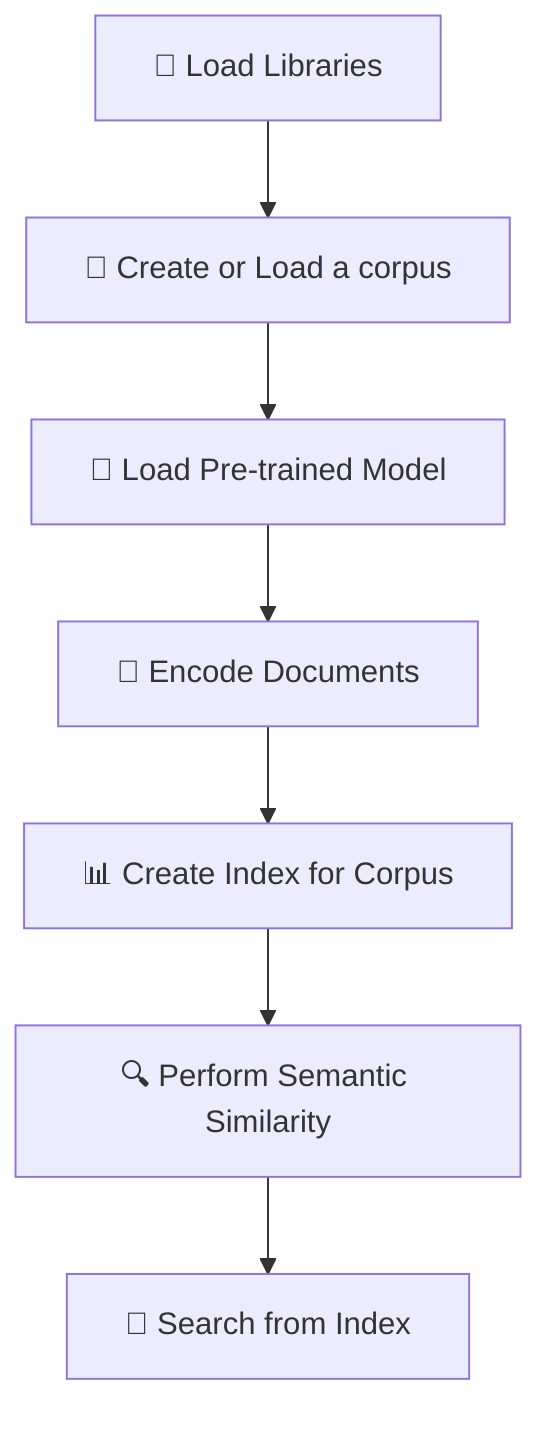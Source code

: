 flowchart TD
    A["📂 Load Libraries"] --> B["📄 Create or Load a corpus"]
    B --> C["🤖 Load Pre-trained Model"]
    C --> D["🔢 Encode Documents"]
    D --> E["📊 Create Index for Corpus"]
    E --> F["🔍 Perform Semantic Similarity"]
    F --> G["🔎 Search from Index"]